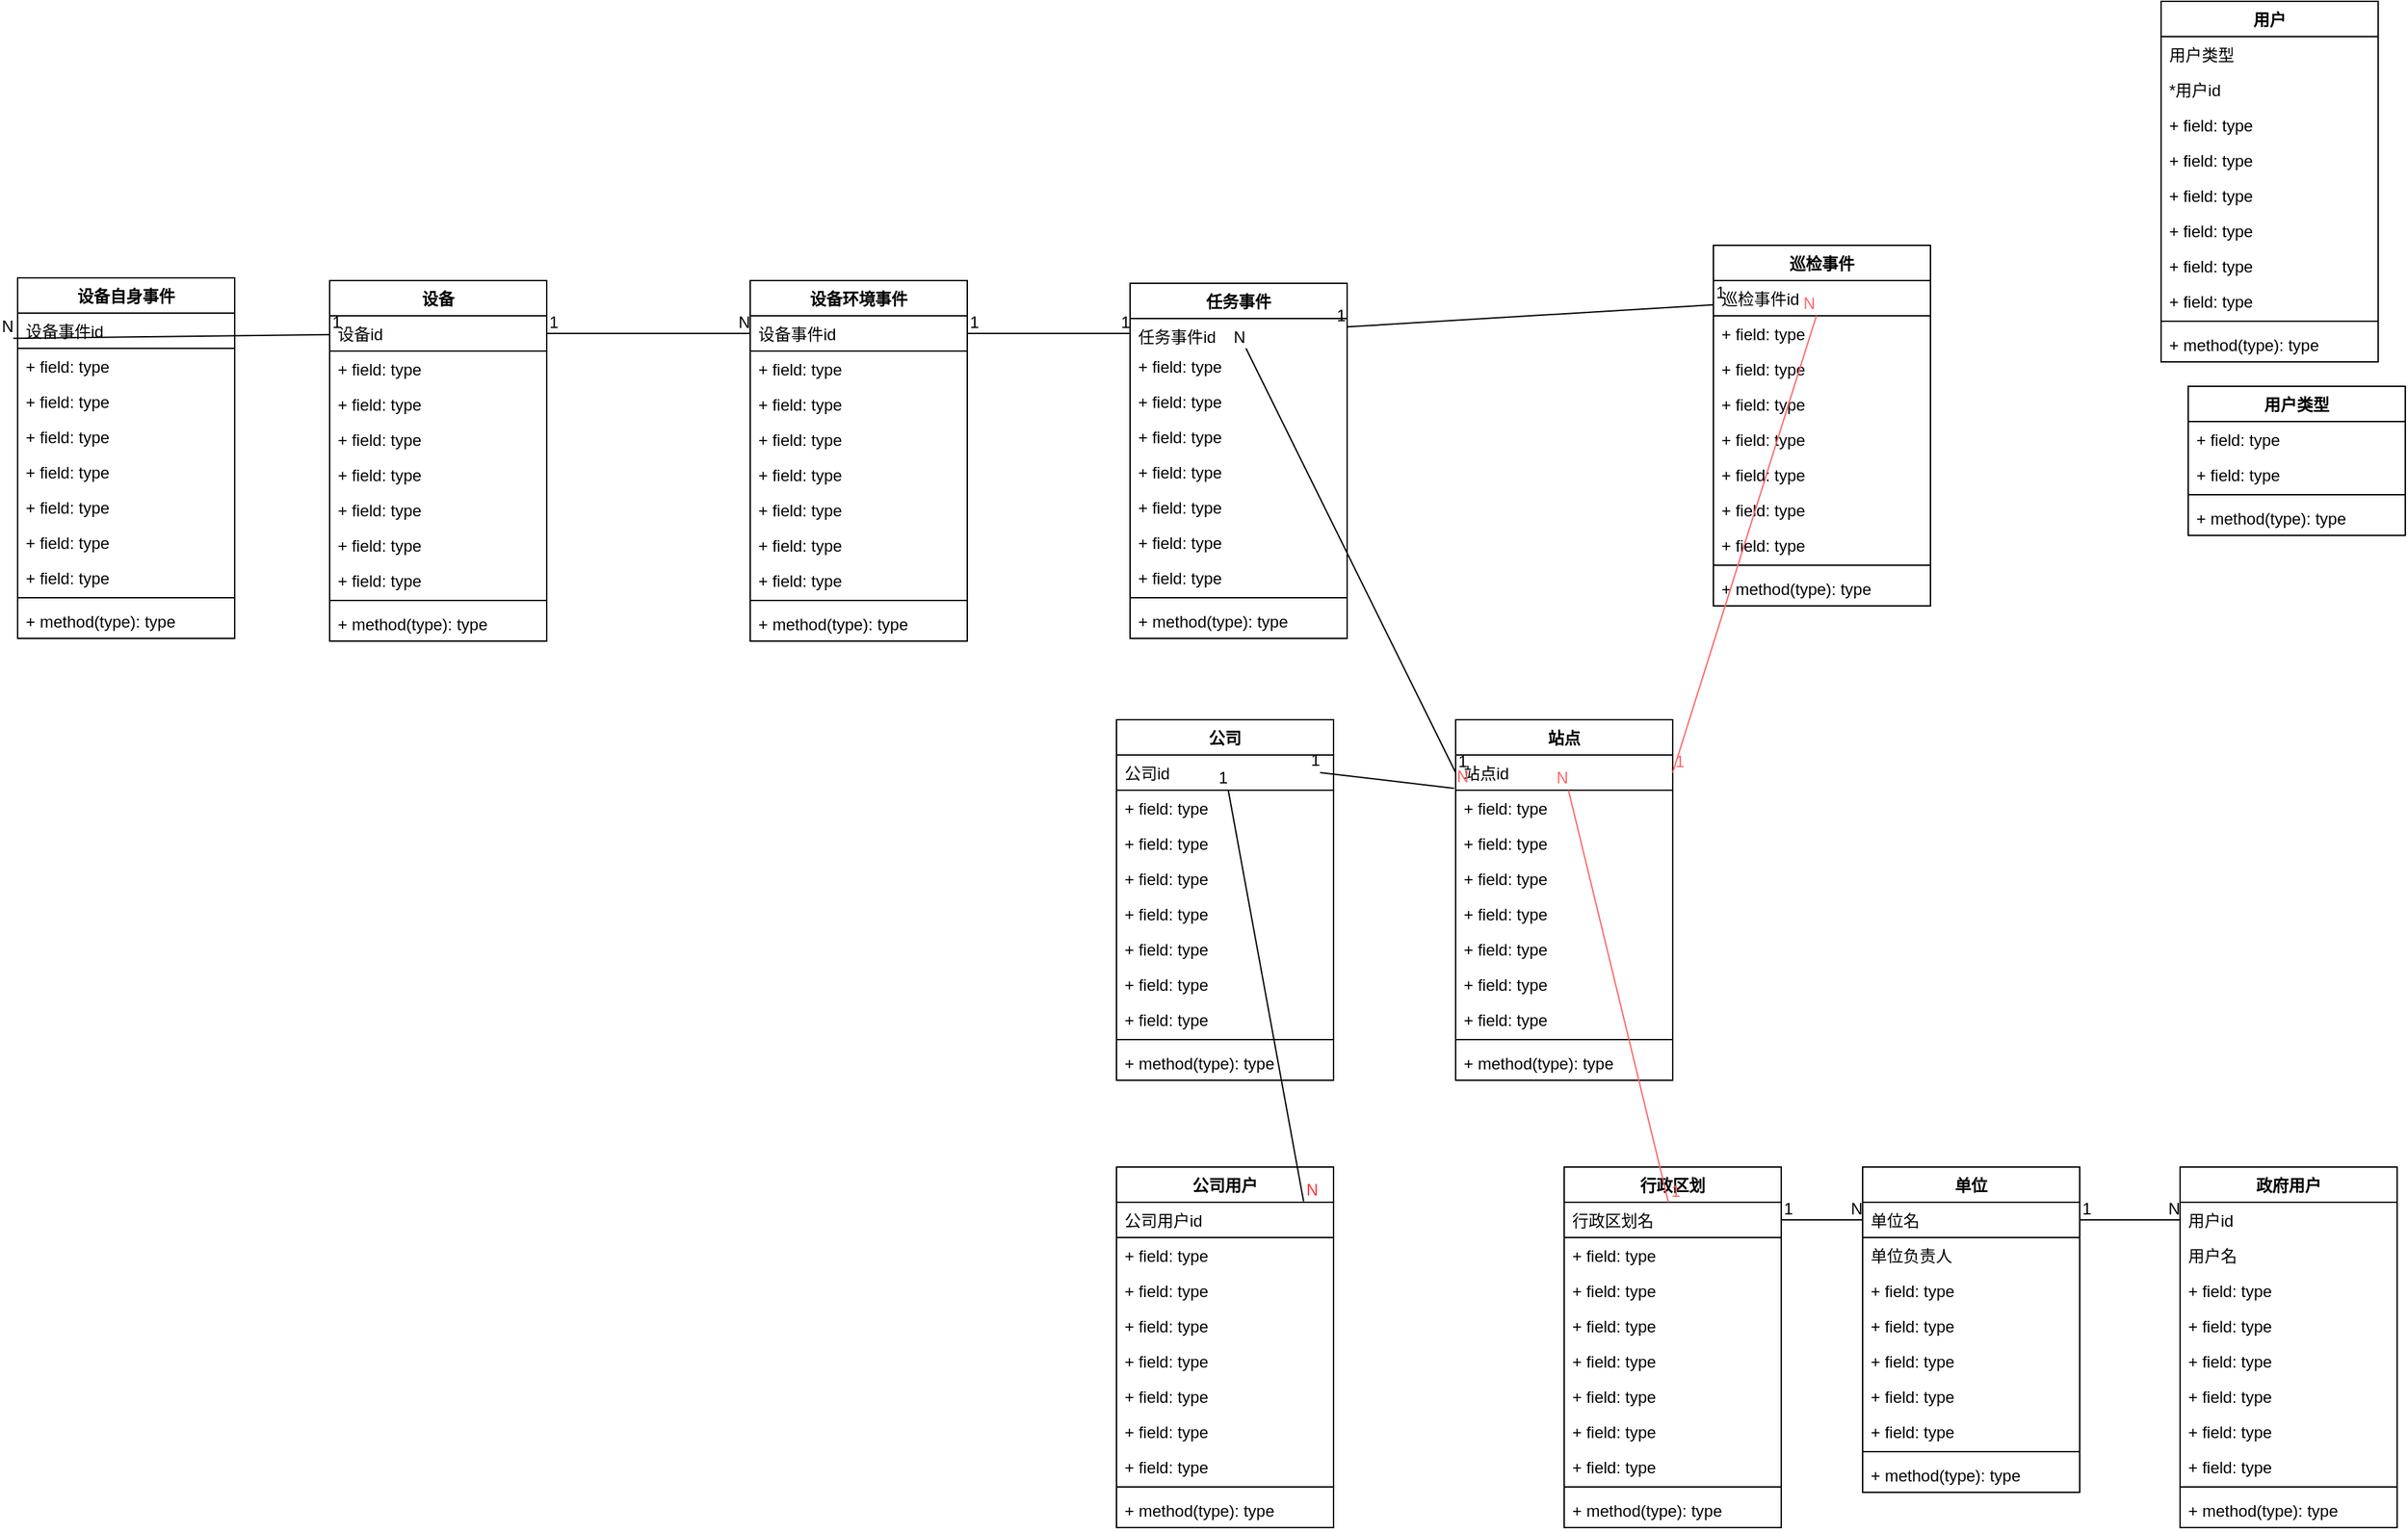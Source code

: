 <mxfile version="20.2.3" type="github">
  <diagram id="C5RBs43oDa-KdzZeNtuy" name="Page-1">
    <mxGraphModel dx="3385" dy="1134" grid="1" gridSize="10" guides="1" tooltips="1" connect="1" arrows="1" fold="1" page="1" pageScale="1" pageWidth="827" pageHeight="1169" math="0" shadow="0">
      <root>
        <mxCell id="WIyWlLk6GJQsqaUBKTNV-0" />
        <mxCell id="WIyWlLk6GJQsqaUBKTNV-1" parent="WIyWlLk6GJQsqaUBKTNV-0" />
        <mxCell id="5fYRm7a2BufOGM3k-XQA-31" value="设备" style="swimlane;fontStyle=1;align=center;verticalAlign=top;childLayout=stackLayout;horizontal=1;startSize=26;horizontalStack=0;resizeParent=1;resizeParentMax=0;resizeLast=0;collapsible=1;marginBottom=0;" vertex="1" parent="WIyWlLk6GJQsqaUBKTNV-1">
          <mxGeometry x="-760" y="386" width="160" height="266" as="geometry" />
        </mxCell>
        <mxCell id="5fYRm7a2BufOGM3k-XQA-32" value="设备id" style="text;strokeColor=default;fillColor=none;align=left;verticalAlign=top;spacingLeft=4;spacingRight=4;overflow=hidden;rotatable=0;points=[[0,0.5],[1,0.5]];portConstraint=eastwest;" vertex="1" parent="5fYRm7a2BufOGM3k-XQA-31">
          <mxGeometry y="26" width="160" height="26" as="geometry" />
        </mxCell>
        <mxCell id="5fYRm7a2BufOGM3k-XQA-35" value="+ field: type" style="text;strokeColor=none;fillColor=none;align=left;verticalAlign=top;spacingLeft=4;spacingRight=4;overflow=hidden;rotatable=0;points=[[0,0.5],[1,0.5]];portConstraint=eastwest;" vertex="1" parent="5fYRm7a2BufOGM3k-XQA-31">
          <mxGeometry y="52" width="160" height="26" as="geometry" />
        </mxCell>
        <mxCell id="5fYRm7a2BufOGM3k-XQA-36" value="+ field: type" style="text;strokeColor=none;fillColor=none;align=left;verticalAlign=top;spacingLeft=4;spacingRight=4;overflow=hidden;rotatable=0;points=[[0,0.5],[1,0.5]];portConstraint=eastwest;" vertex="1" parent="5fYRm7a2BufOGM3k-XQA-31">
          <mxGeometry y="78" width="160" height="26" as="geometry" />
        </mxCell>
        <mxCell id="5fYRm7a2BufOGM3k-XQA-37" value="+ field: type" style="text;strokeColor=none;fillColor=none;align=left;verticalAlign=top;spacingLeft=4;spacingRight=4;overflow=hidden;rotatable=0;points=[[0,0.5],[1,0.5]];portConstraint=eastwest;" vertex="1" parent="5fYRm7a2BufOGM3k-XQA-31">
          <mxGeometry y="104" width="160" height="26" as="geometry" />
        </mxCell>
        <mxCell id="5fYRm7a2BufOGM3k-XQA-42" value="+ field: type" style="text;strokeColor=none;fillColor=none;align=left;verticalAlign=top;spacingLeft=4;spacingRight=4;overflow=hidden;rotatable=0;points=[[0,0.5],[1,0.5]];portConstraint=eastwest;" vertex="1" parent="5fYRm7a2BufOGM3k-XQA-31">
          <mxGeometry y="130" width="160" height="26" as="geometry" />
        </mxCell>
        <mxCell id="5fYRm7a2BufOGM3k-XQA-40" value="+ field: type" style="text;strokeColor=none;fillColor=none;align=left;verticalAlign=top;spacingLeft=4;spacingRight=4;overflow=hidden;rotatable=0;points=[[0,0.5],[1,0.5]];portConstraint=eastwest;" vertex="1" parent="5fYRm7a2BufOGM3k-XQA-31">
          <mxGeometry y="156" width="160" height="26" as="geometry" />
        </mxCell>
        <mxCell id="5fYRm7a2BufOGM3k-XQA-39" value="+ field: type" style="text;strokeColor=none;fillColor=none;align=left;verticalAlign=top;spacingLeft=4;spacingRight=4;overflow=hidden;rotatable=0;points=[[0,0.5],[1,0.5]];portConstraint=eastwest;" vertex="1" parent="5fYRm7a2BufOGM3k-XQA-31">
          <mxGeometry y="182" width="160" height="26" as="geometry" />
        </mxCell>
        <mxCell id="5fYRm7a2BufOGM3k-XQA-38" value="+ field: type" style="text;strokeColor=none;fillColor=none;align=left;verticalAlign=top;spacingLeft=4;spacingRight=4;overflow=hidden;rotatable=0;points=[[0,0.5],[1,0.5]];portConstraint=eastwest;" vertex="1" parent="5fYRm7a2BufOGM3k-XQA-31">
          <mxGeometry y="208" width="160" height="24" as="geometry" />
        </mxCell>
        <mxCell id="5fYRm7a2BufOGM3k-XQA-33" value="" style="line;strokeWidth=1;fillColor=none;align=left;verticalAlign=middle;spacingTop=-1;spacingLeft=3;spacingRight=3;rotatable=0;labelPosition=right;points=[];portConstraint=eastwest;" vertex="1" parent="5fYRm7a2BufOGM3k-XQA-31">
          <mxGeometry y="232" width="160" height="8" as="geometry" />
        </mxCell>
        <mxCell id="5fYRm7a2BufOGM3k-XQA-34" value="+ method(type): type" style="text;strokeColor=none;fillColor=none;align=left;verticalAlign=top;spacingLeft=4;spacingRight=4;overflow=hidden;rotatable=0;points=[[0,0.5],[1,0.5]];portConstraint=eastwest;" vertex="1" parent="5fYRm7a2BufOGM3k-XQA-31">
          <mxGeometry y="240" width="160" height="26" as="geometry" />
        </mxCell>
        <mxCell id="5fYRm7a2BufOGM3k-XQA-54" value="用户类型" style="swimlane;fontStyle=1;align=center;verticalAlign=top;childLayout=stackLayout;horizontal=1;startSize=26;horizontalStack=0;resizeParent=1;resizeParentMax=0;resizeLast=0;collapsible=1;marginBottom=0;" vertex="1" parent="WIyWlLk6GJQsqaUBKTNV-1">
          <mxGeometry x="610" y="464" width="160" height="110" as="geometry" />
        </mxCell>
        <mxCell id="5fYRm7a2BufOGM3k-XQA-56" value="+ field: type" style="text;strokeColor=none;fillColor=none;align=left;verticalAlign=top;spacingLeft=4;spacingRight=4;overflow=hidden;rotatable=0;points=[[0,0.5],[1,0.5]];portConstraint=eastwest;" vertex="1" parent="5fYRm7a2BufOGM3k-XQA-54">
          <mxGeometry y="26" width="160" height="26" as="geometry" />
        </mxCell>
        <mxCell id="5fYRm7a2BufOGM3k-XQA-62" value="+ field: type" style="text;strokeColor=none;fillColor=none;align=left;verticalAlign=top;spacingLeft=4;spacingRight=4;overflow=hidden;rotatable=0;points=[[0,0.5],[1,0.5]];portConstraint=eastwest;" vertex="1" parent="5fYRm7a2BufOGM3k-XQA-54">
          <mxGeometry y="52" width="160" height="24" as="geometry" />
        </mxCell>
        <mxCell id="5fYRm7a2BufOGM3k-XQA-63" value="" style="line;strokeWidth=1;fillColor=none;align=left;verticalAlign=middle;spacingTop=-1;spacingLeft=3;spacingRight=3;rotatable=0;labelPosition=right;points=[];portConstraint=eastwest;" vertex="1" parent="5fYRm7a2BufOGM3k-XQA-54">
          <mxGeometry y="76" width="160" height="8" as="geometry" />
        </mxCell>
        <mxCell id="5fYRm7a2BufOGM3k-XQA-64" value="+ method(type): type" style="text;strokeColor=none;fillColor=none;align=left;verticalAlign=top;spacingLeft=4;spacingRight=4;overflow=hidden;rotatable=0;points=[[0,0.5],[1,0.5]];portConstraint=eastwest;" vertex="1" parent="5fYRm7a2BufOGM3k-XQA-54">
          <mxGeometry y="84" width="160" height="26" as="geometry" />
        </mxCell>
        <mxCell id="5fYRm7a2BufOGM3k-XQA-65" value="用户" style="swimlane;fontStyle=1;align=center;verticalAlign=top;childLayout=stackLayout;horizontal=1;startSize=26;horizontalStack=0;resizeParent=1;resizeParentMax=0;resizeLast=0;collapsible=1;marginBottom=0;" vertex="1" parent="WIyWlLk6GJQsqaUBKTNV-1">
          <mxGeometry x="590" y="180" width="160" height="266" as="geometry" />
        </mxCell>
        <mxCell id="5fYRm7a2BufOGM3k-XQA-66" value="用户类型" style="text;strokeColor=none;fillColor=none;align=left;verticalAlign=top;spacingLeft=4;spacingRight=4;overflow=hidden;rotatable=0;points=[[0,0.5],[1,0.5]];portConstraint=eastwest;" vertex="1" parent="5fYRm7a2BufOGM3k-XQA-65">
          <mxGeometry y="26" width="160" height="26" as="geometry" />
        </mxCell>
        <mxCell id="5fYRm7a2BufOGM3k-XQA-67" value="*用户id" style="text;strokeColor=none;fillColor=none;align=left;verticalAlign=top;spacingLeft=4;spacingRight=4;overflow=hidden;rotatable=0;points=[[0,0.5],[1,0.5]];portConstraint=eastwest;" vertex="1" parent="5fYRm7a2BufOGM3k-XQA-65">
          <mxGeometry y="52" width="160" height="26" as="geometry" />
        </mxCell>
        <mxCell id="5fYRm7a2BufOGM3k-XQA-68" value="+ field: type" style="text;strokeColor=none;fillColor=none;align=left;verticalAlign=top;spacingLeft=4;spacingRight=4;overflow=hidden;rotatable=0;points=[[0,0.5],[1,0.5]];portConstraint=eastwest;" vertex="1" parent="5fYRm7a2BufOGM3k-XQA-65">
          <mxGeometry y="78" width="160" height="26" as="geometry" />
        </mxCell>
        <mxCell id="5fYRm7a2BufOGM3k-XQA-69" value="+ field: type" style="text;strokeColor=none;fillColor=none;align=left;verticalAlign=top;spacingLeft=4;spacingRight=4;overflow=hidden;rotatable=0;points=[[0,0.5],[1,0.5]];portConstraint=eastwest;" vertex="1" parent="5fYRm7a2BufOGM3k-XQA-65">
          <mxGeometry y="104" width="160" height="26" as="geometry" />
        </mxCell>
        <mxCell id="5fYRm7a2BufOGM3k-XQA-70" value="+ field: type" style="text;strokeColor=none;fillColor=none;align=left;verticalAlign=top;spacingLeft=4;spacingRight=4;overflow=hidden;rotatable=0;points=[[0,0.5],[1,0.5]];portConstraint=eastwest;" vertex="1" parent="5fYRm7a2BufOGM3k-XQA-65">
          <mxGeometry y="130" width="160" height="26" as="geometry" />
        </mxCell>
        <mxCell id="5fYRm7a2BufOGM3k-XQA-71" value="+ field: type" style="text;strokeColor=none;fillColor=none;align=left;verticalAlign=top;spacingLeft=4;spacingRight=4;overflow=hidden;rotatable=0;points=[[0,0.5],[1,0.5]];portConstraint=eastwest;" vertex="1" parent="5fYRm7a2BufOGM3k-XQA-65">
          <mxGeometry y="156" width="160" height="26" as="geometry" />
        </mxCell>
        <mxCell id="5fYRm7a2BufOGM3k-XQA-72" value="+ field: type" style="text;strokeColor=none;fillColor=none;align=left;verticalAlign=top;spacingLeft=4;spacingRight=4;overflow=hidden;rotatable=0;points=[[0,0.5],[1,0.5]];portConstraint=eastwest;" vertex="1" parent="5fYRm7a2BufOGM3k-XQA-65">
          <mxGeometry y="182" width="160" height="26" as="geometry" />
        </mxCell>
        <mxCell id="5fYRm7a2BufOGM3k-XQA-73" value="+ field: type" style="text;strokeColor=none;fillColor=none;align=left;verticalAlign=top;spacingLeft=4;spacingRight=4;overflow=hidden;rotatable=0;points=[[0,0.5],[1,0.5]];portConstraint=eastwest;" vertex="1" parent="5fYRm7a2BufOGM3k-XQA-65">
          <mxGeometry y="208" width="160" height="24" as="geometry" />
        </mxCell>
        <mxCell id="5fYRm7a2BufOGM3k-XQA-74" value="" style="line;strokeWidth=1;fillColor=none;align=left;verticalAlign=middle;spacingTop=-1;spacingLeft=3;spacingRight=3;rotatable=0;labelPosition=right;points=[];portConstraint=eastwest;" vertex="1" parent="5fYRm7a2BufOGM3k-XQA-65">
          <mxGeometry y="232" width="160" height="8" as="geometry" />
        </mxCell>
        <mxCell id="5fYRm7a2BufOGM3k-XQA-75" value="+ method(type): type" style="text;strokeColor=none;fillColor=none;align=left;verticalAlign=top;spacingLeft=4;spacingRight=4;overflow=hidden;rotatable=0;points=[[0,0.5],[1,0.5]];portConstraint=eastwest;" vertex="1" parent="5fYRm7a2BufOGM3k-XQA-65">
          <mxGeometry y="240" width="160" height="26" as="geometry" />
        </mxCell>
        <mxCell id="5fYRm7a2BufOGM3k-XQA-87" value="站点" style="swimlane;fontStyle=1;align=center;verticalAlign=top;childLayout=stackLayout;horizontal=1;startSize=26;horizontalStack=0;resizeParent=1;resizeParentMax=0;resizeLast=0;collapsible=1;marginBottom=0;" vertex="1" parent="WIyWlLk6GJQsqaUBKTNV-1">
          <mxGeometry x="70" y="710" width="160" height="266" as="geometry" />
        </mxCell>
        <mxCell id="5fYRm7a2BufOGM3k-XQA-88" value="站点id" style="text;strokeColor=default;fillColor=none;align=left;verticalAlign=top;spacingLeft=4;spacingRight=4;overflow=hidden;rotatable=0;points=[[0,0.5],[1,0.5]];portConstraint=eastwest;" vertex="1" parent="5fYRm7a2BufOGM3k-XQA-87">
          <mxGeometry y="26" width="160" height="26" as="geometry" />
        </mxCell>
        <mxCell id="5fYRm7a2BufOGM3k-XQA-89" value="+ field: type" style="text;strokeColor=none;fillColor=none;align=left;verticalAlign=top;spacingLeft=4;spacingRight=4;overflow=hidden;rotatable=0;points=[[0,0.5],[1,0.5]];portConstraint=eastwest;" vertex="1" parent="5fYRm7a2BufOGM3k-XQA-87">
          <mxGeometry y="52" width="160" height="26" as="geometry" />
        </mxCell>
        <mxCell id="5fYRm7a2BufOGM3k-XQA-90" value="+ field: type" style="text;strokeColor=none;fillColor=none;align=left;verticalAlign=top;spacingLeft=4;spacingRight=4;overflow=hidden;rotatable=0;points=[[0,0.5],[1,0.5]];portConstraint=eastwest;" vertex="1" parent="5fYRm7a2BufOGM3k-XQA-87">
          <mxGeometry y="78" width="160" height="26" as="geometry" />
        </mxCell>
        <mxCell id="5fYRm7a2BufOGM3k-XQA-91" value="+ field: type" style="text;strokeColor=none;fillColor=none;align=left;verticalAlign=top;spacingLeft=4;spacingRight=4;overflow=hidden;rotatable=0;points=[[0,0.5],[1,0.5]];portConstraint=eastwest;" vertex="1" parent="5fYRm7a2BufOGM3k-XQA-87">
          <mxGeometry y="104" width="160" height="26" as="geometry" />
        </mxCell>
        <mxCell id="5fYRm7a2BufOGM3k-XQA-92" value="+ field: type" style="text;strokeColor=none;fillColor=none;align=left;verticalAlign=top;spacingLeft=4;spacingRight=4;overflow=hidden;rotatable=0;points=[[0,0.5],[1,0.5]];portConstraint=eastwest;" vertex="1" parent="5fYRm7a2BufOGM3k-XQA-87">
          <mxGeometry y="130" width="160" height="26" as="geometry" />
        </mxCell>
        <mxCell id="5fYRm7a2BufOGM3k-XQA-93" value="+ field: type" style="text;strokeColor=none;fillColor=none;align=left;verticalAlign=top;spacingLeft=4;spacingRight=4;overflow=hidden;rotatable=0;points=[[0,0.5],[1,0.5]];portConstraint=eastwest;" vertex="1" parent="5fYRm7a2BufOGM3k-XQA-87">
          <mxGeometry y="156" width="160" height="26" as="geometry" />
        </mxCell>
        <mxCell id="5fYRm7a2BufOGM3k-XQA-94" value="+ field: type" style="text;strokeColor=none;fillColor=none;align=left;verticalAlign=top;spacingLeft=4;spacingRight=4;overflow=hidden;rotatable=0;points=[[0,0.5],[1,0.5]];portConstraint=eastwest;" vertex="1" parent="5fYRm7a2BufOGM3k-XQA-87">
          <mxGeometry y="182" width="160" height="26" as="geometry" />
        </mxCell>
        <mxCell id="5fYRm7a2BufOGM3k-XQA-95" value="+ field: type" style="text;strokeColor=none;fillColor=none;align=left;verticalAlign=top;spacingLeft=4;spacingRight=4;overflow=hidden;rotatable=0;points=[[0,0.5],[1,0.5]];portConstraint=eastwest;" vertex="1" parent="5fYRm7a2BufOGM3k-XQA-87">
          <mxGeometry y="208" width="160" height="24" as="geometry" />
        </mxCell>
        <mxCell id="5fYRm7a2BufOGM3k-XQA-96" value="" style="line;strokeWidth=1;fillColor=none;align=left;verticalAlign=middle;spacingTop=-1;spacingLeft=3;spacingRight=3;rotatable=0;labelPosition=right;points=[];portConstraint=eastwest;" vertex="1" parent="5fYRm7a2BufOGM3k-XQA-87">
          <mxGeometry y="232" width="160" height="8" as="geometry" />
        </mxCell>
        <mxCell id="5fYRm7a2BufOGM3k-XQA-97" value="+ method(type): type" style="text;strokeColor=none;fillColor=none;align=left;verticalAlign=top;spacingLeft=4;spacingRight=4;overflow=hidden;rotatable=0;points=[[0,0.5],[1,0.5]];portConstraint=eastwest;" vertex="1" parent="5fYRm7a2BufOGM3k-XQA-87">
          <mxGeometry y="240" width="160" height="26" as="geometry" />
        </mxCell>
        <mxCell id="5fYRm7a2BufOGM3k-XQA-98" value="巡检事件" style="swimlane;fontStyle=1;align=center;verticalAlign=top;childLayout=stackLayout;horizontal=1;startSize=26;horizontalStack=0;resizeParent=1;resizeParentMax=0;resizeLast=0;collapsible=1;marginBottom=0;" vertex="1" parent="WIyWlLk6GJQsqaUBKTNV-1">
          <mxGeometry x="260" y="360" width="160" height="266" as="geometry" />
        </mxCell>
        <mxCell id="5fYRm7a2BufOGM3k-XQA-99" value="巡检事件id" style="text;strokeColor=default;fillColor=none;align=left;verticalAlign=top;spacingLeft=4;spacingRight=4;overflow=hidden;rotatable=0;points=[[0,0.5],[1,0.5]];portConstraint=eastwest;" vertex="1" parent="5fYRm7a2BufOGM3k-XQA-98">
          <mxGeometry y="26" width="160" height="26" as="geometry" />
        </mxCell>
        <mxCell id="5fYRm7a2BufOGM3k-XQA-100" value="+ field: type" style="text;strokeColor=none;fillColor=none;align=left;verticalAlign=top;spacingLeft=4;spacingRight=4;overflow=hidden;rotatable=0;points=[[0,0.5],[1,0.5]];portConstraint=eastwest;" vertex="1" parent="5fYRm7a2BufOGM3k-XQA-98">
          <mxGeometry y="52" width="160" height="26" as="geometry" />
        </mxCell>
        <mxCell id="5fYRm7a2BufOGM3k-XQA-101" value="+ field: type" style="text;strokeColor=none;fillColor=none;align=left;verticalAlign=top;spacingLeft=4;spacingRight=4;overflow=hidden;rotatable=0;points=[[0,0.5],[1,0.5]];portConstraint=eastwest;" vertex="1" parent="5fYRm7a2BufOGM3k-XQA-98">
          <mxGeometry y="78" width="160" height="26" as="geometry" />
        </mxCell>
        <mxCell id="5fYRm7a2BufOGM3k-XQA-102" value="+ field: type" style="text;strokeColor=none;fillColor=none;align=left;verticalAlign=top;spacingLeft=4;spacingRight=4;overflow=hidden;rotatable=0;points=[[0,0.5],[1,0.5]];portConstraint=eastwest;" vertex="1" parent="5fYRm7a2BufOGM3k-XQA-98">
          <mxGeometry y="104" width="160" height="26" as="geometry" />
        </mxCell>
        <mxCell id="5fYRm7a2BufOGM3k-XQA-103" value="+ field: type" style="text;strokeColor=none;fillColor=none;align=left;verticalAlign=top;spacingLeft=4;spacingRight=4;overflow=hidden;rotatable=0;points=[[0,0.5],[1,0.5]];portConstraint=eastwest;" vertex="1" parent="5fYRm7a2BufOGM3k-XQA-98">
          <mxGeometry y="130" width="160" height="26" as="geometry" />
        </mxCell>
        <mxCell id="5fYRm7a2BufOGM3k-XQA-104" value="+ field: type" style="text;strokeColor=none;fillColor=none;align=left;verticalAlign=top;spacingLeft=4;spacingRight=4;overflow=hidden;rotatable=0;points=[[0,0.5],[1,0.5]];portConstraint=eastwest;" vertex="1" parent="5fYRm7a2BufOGM3k-XQA-98">
          <mxGeometry y="156" width="160" height="26" as="geometry" />
        </mxCell>
        <mxCell id="5fYRm7a2BufOGM3k-XQA-105" value="+ field: type" style="text;strokeColor=none;fillColor=none;align=left;verticalAlign=top;spacingLeft=4;spacingRight=4;overflow=hidden;rotatable=0;points=[[0,0.5],[1,0.5]];portConstraint=eastwest;" vertex="1" parent="5fYRm7a2BufOGM3k-XQA-98">
          <mxGeometry y="182" width="160" height="26" as="geometry" />
        </mxCell>
        <mxCell id="5fYRm7a2BufOGM3k-XQA-106" value="+ field: type" style="text;strokeColor=none;fillColor=none;align=left;verticalAlign=top;spacingLeft=4;spacingRight=4;overflow=hidden;rotatable=0;points=[[0,0.5],[1,0.5]];portConstraint=eastwest;" vertex="1" parent="5fYRm7a2BufOGM3k-XQA-98">
          <mxGeometry y="208" width="160" height="24" as="geometry" />
        </mxCell>
        <mxCell id="5fYRm7a2BufOGM3k-XQA-107" value="" style="line;strokeWidth=1;fillColor=none;align=left;verticalAlign=middle;spacingTop=-1;spacingLeft=3;spacingRight=3;rotatable=0;labelPosition=right;points=[];portConstraint=eastwest;" vertex="1" parent="5fYRm7a2BufOGM3k-XQA-98">
          <mxGeometry y="232" width="160" height="8" as="geometry" />
        </mxCell>
        <mxCell id="5fYRm7a2BufOGM3k-XQA-108" value="+ method(type): type" style="text;strokeColor=none;fillColor=none;align=left;verticalAlign=top;spacingLeft=4;spacingRight=4;overflow=hidden;rotatable=0;points=[[0,0.5],[1,0.5]];portConstraint=eastwest;" vertex="1" parent="5fYRm7a2BufOGM3k-XQA-98">
          <mxGeometry y="240" width="160" height="26" as="geometry" />
        </mxCell>
        <mxCell id="5fYRm7a2BufOGM3k-XQA-115" value="任务事件" style="swimlane;fontStyle=1;align=center;verticalAlign=top;childLayout=stackLayout;horizontal=1;startSize=26;horizontalStack=0;resizeParent=1;resizeParentMax=0;resizeLast=0;collapsible=1;marginBottom=0;" vertex="1" parent="WIyWlLk6GJQsqaUBKTNV-1">
          <mxGeometry x="-170" y="388" width="160" height="262" as="geometry" />
        </mxCell>
        <mxCell id="5fYRm7a2BufOGM3k-XQA-116" value="任务事件id" style="text;strokeColor=none;fillColor=none;align=left;verticalAlign=top;spacingLeft=4;spacingRight=4;overflow=hidden;rotatable=0;points=[[0,0.5],[1,0.5]];portConstraint=eastwest;" vertex="1" parent="5fYRm7a2BufOGM3k-XQA-115">
          <mxGeometry y="26" width="160" height="22" as="geometry" />
        </mxCell>
        <mxCell id="5fYRm7a2BufOGM3k-XQA-117" value="+ field: type" style="text;strokeColor=none;fillColor=none;align=left;verticalAlign=top;spacingLeft=4;spacingRight=4;overflow=hidden;rotatable=0;points=[[0,0.5],[1,0.5]];portConstraint=eastwest;" vertex="1" parent="5fYRm7a2BufOGM3k-XQA-115">
          <mxGeometry y="48" width="160" height="26" as="geometry" />
        </mxCell>
        <mxCell id="5fYRm7a2BufOGM3k-XQA-118" value="+ field: type" style="text;strokeColor=none;fillColor=none;align=left;verticalAlign=top;spacingLeft=4;spacingRight=4;overflow=hidden;rotatable=0;points=[[0,0.5],[1,0.5]];portConstraint=eastwest;" vertex="1" parent="5fYRm7a2BufOGM3k-XQA-115">
          <mxGeometry y="74" width="160" height="26" as="geometry" />
        </mxCell>
        <mxCell id="5fYRm7a2BufOGM3k-XQA-119" value="+ field: type" style="text;strokeColor=none;fillColor=none;align=left;verticalAlign=top;spacingLeft=4;spacingRight=4;overflow=hidden;rotatable=0;points=[[0,0.5],[1,0.5]];portConstraint=eastwest;" vertex="1" parent="5fYRm7a2BufOGM3k-XQA-115">
          <mxGeometry y="100" width="160" height="26" as="geometry" />
        </mxCell>
        <mxCell id="5fYRm7a2BufOGM3k-XQA-120" value="+ field: type" style="text;strokeColor=none;fillColor=none;align=left;verticalAlign=top;spacingLeft=4;spacingRight=4;overflow=hidden;rotatable=0;points=[[0,0.5],[1,0.5]];portConstraint=eastwest;" vertex="1" parent="5fYRm7a2BufOGM3k-XQA-115">
          <mxGeometry y="126" width="160" height="26" as="geometry" />
        </mxCell>
        <mxCell id="5fYRm7a2BufOGM3k-XQA-121" value="+ field: type" style="text;strokeColor=none;fillColor=none;align=left;verticalAlign=top;spacingLeft=4;spacingRight=4;overflow=hidden;rotatable=0;points=[[0,0.5],[1,0.5]];portConstraint=eastwest;" vertex="1" parent="5fYRm7a2BufOGM3k-XQA-115">
          <mxGeometry y="152" width="160" height="26" as="geometry" />
        </mxCell>
        <mxCell id="5fYRm7a2BufOGM3k-XQA-122" value="+ field: type" style="text;strokeColor=none;fillColor=none;align=left;verticalAlign=top;spacingLeft=4;spacingRight=4;overflow=hidden;rotatable=0;points=[[0,0.5],[1,0.5]];portConstraint=eastwest;" vertex="1" parent="5fYRm7a2BufOGM3k-XQA-115">
          <mxGeometry y="178" width="160" height="26" as="geometry" />
        </mxCell>
        <mxCell id="5fYRm7a2BufOGM3k-XQA-123" value="+ field: type" style="text;strokeColor=none;fillColor=none;align=left;verticalAlign=top;spacingLeft=4;spacingRight=4;overflow=hidden;rotatable=0;points=[[0,0.5],[1,0.5]];portConstraint=eastwest;" vertex="1" parent="5fYRm7a2BufOGM3k-XQA-115">
          <mxGeometry y="204" width="160" height="24" as="geometry" />
        </mxCell>
        <mxCell id="5fYRm7a2BufOGM3k-XQA-124" value="" style="line;strokeWidth=1;fillColor=none;align=left;verticalAlign=middle;spacingTop=-1;spacingLeft=3;spacingRight=3;rotatable=0;labelPosition=right;points=[];portConstraint=eastwest;" vertex="1" parent="5fYRm7a2BufOGM3k-XQA-115">
          <mxGeometry y="228" width="160" height="8" as="geometry" />
        </mxCell>
        <mxCell id="5fYRm7a2BufOGM3k-XQA-125" value="+ method(type): type" style="text;strokeColor=none;fillColor=none;align=left;verticalAlign=top;spacingLeft=4;spacingRight=4;overflow=hidden;rotatable=0;points=[[0,0.5],[1,0.5]];portConstraint=eastwest;" vertex="1" parent="5fYRm7a2BufOGM3k-XQA-115">
          <mxGeometry y="236" width="160" height="26" as="geometry" />
        </mxCell>
        <mxCell id="5fYRm7a2BufOGM3k-XQA-134" value="" style="endArrow=none;html=1;rounded=0;exitX=1;exitY=0.5;exitDx=0;exitDy=0;strokeColor=#FF6666;" edge="1" parent="WIyWlLk6GJQsqaUBKTNV-1" source="5fYRm7a2BufOGM3k-XQA-88" target="5fYRm7a2BufOGM3k-XQA-99">
          <mxGeometry relative="1" as="geometry">
            <mxPoint x="-30" y="780" as="sourcePoint" />
            <mxPoint x="80" y="780" as="targetPoint" />
          </mxGeometry>
        </mxCell>
        <mxCell id="5fYRm7a2BufOGM3k-XQA-135" value="1" style="resizable=0;html=1;align=left;verticalAlign=bottom;fontColor=#FF6666;" connectable="0" vertex="1" parent="5fYRm7a2BufOGM3k-XQA-134">
          <mxGeometry x="-1" relative="1" as="geometry" />
        </mxCell>
        <mxCell id="5fYRm7a2BufOGM3k-XQA-136" value="N" style="resizable=0;html=1;align=right;verticalAlign=bottom;fontColor=#FF6666;" connectable="0" vertex="1" parent="5fYRm7a2BufOGM3k-XQA-134">
          <mxGeometry x="1" relative="1" as="geometry" />
        </mxCell>
        <mxCell id="5fYRm7a2BufOGM3k-XQA-137" value="" style="endArrow=none;html=1;rounded=0;exitX=0;exitY=0.5;exitDx=0;exitDy=0;" edge="1" parent="WIyWlLk6GJQsqaUBKTNV-1" source="5fYRm7a2BufOGM3k-XQA-88" target="5fYRm7a2BufOGM3k-XQA-116">
          <mxGeometry relative="1" as="geometry">
            <mxPoint x="-40" y="780" as="sourcePoint" />
            <mxPoint x="120" y="780" as="targetPoint" />
          </mxGeometry>
        </mxCell>
        <mxCell id="5fYRm7a2BufOGM3k-XQA-138" value="1" style="resizable=0;html=1;align=left;verticalAlign=bottom;" connectable="0" vertex="1" parent="5fYRm7a2BufOGM3k-XQA-137">
          <mxGeometry x="-1" relative="1" as="geometry" />
        </mxCell>
        <mxCell id="5fYRm7a2BufOGM3k-XQA-139" value="N" style="resizable=0;html=1;align=right;verticalAlign=bottom;" connectable="0" vertex="1" parent="5fYRm7a2BufOGM3k-XQA-137">
          <mxGeometry x="1" relative="1" as="geometry" />
        </mxCell>
        <mxCell id="5fYRm7a2BufOGM3k-XQA-140" value="" style="endArrow=none;html=1;rounded=0;" edge="1" parent="WIyWlLk6GJQsqaUBKTNV-1" source="5fYRm7a2BufOGM3k-XQA-99" target="5fYRm7a2BufOGM3k-XQA-116">
          <mxGeometry relative="1" as="geometry">
            <mxPoint x="230" y="750" as="sourcePoint" />
            <mxPoint x="390" y="750" as="targetPoint" />
          </mxGeometry>
        </mxCell>
        <mxCell id="5fYRm7a2BufOGM3k-XQA-141" value="1" style="resizable=0;html=1;align=left;verticalAlign=bottom;" connectable="0" vertex="1" parent="5fYRm7a2BufOGM3k-XQA-140">
          <mxGeometry x="-1" relative="1" as="geometry" />
        </mxCell>
        <mxCell id="5fYRm7a2BufOGM3k-XQA-142" value="1" style="resizable=0;html=1;align=right;verticalAlign=bottom;" connectable="0" vertex="1" parent="5fYRm7a2BufOGM3k-XQA-140">
          <mxGeometry x="1" relative="1" as="geometry" />
        </mxCell>
        <mxCell id="5fYRm7a2BufOGM3k-XQA-188" value="设备环境事件" style="swimlane;fontStyle=1;align=center;verticalAlign=top;childLayout=stackLayout;horizontal=1;startSize=26;horizontalStack=0;resizeParent=1;resizeParentMax=0;resizeLast=0;collapsible=1;marginBottom=0;" vertex="1" parent="WIyWlLk6GJQsqaUBKTNV-1">
          <mxGeometry x="-450" y="386" width="160" height="266" as="geometry" />
        </mxCell>
        <mxCell id="5fYRm7a2BufOGM3k-XQA-189" value="设备事件id" style="text;strokeColor=default;fillColor=none;align=left;verticalAlign=top;spacingLeft=4;spacingRight=4;overflow=hidden;rotatable=0;points=[[0,0.5],[1,0.5]];portConstraint=eastwest;" vertex="1" parent="5fYRm7a2BufOGM3k-XQA-188">
          <mxGeometry y="26" width="160" height="26" as="geometry" />
        </mxCell>
        <mxCell id="5fYRm7a2BufOGM3k-XQA-190" value="+ field: type" style="text;strokeColor=none;fillColor=none;align=left;verticalAlign=top;spacingLeft=4;spacingRight=4;overflow=hidden;rotatable=0;points=[[0,0.5],[1,0.5]];portConstraint=eastwest;" vertex="1" parent="5fYRm7a2BufOGM3k-XQA-188">
          <mxGeometry y="52" width="160" height="26" as="geometry" />
        </mxCell>
        <mxCell id="5fYRm7a2BufOGM3k-XQA-191" value="+ field: type" style="text;strokeColor=none;fillColor=none;align=left;verticalAlign=top;spacingLeft=4;spacingRight=4;overflow=hidden;rotatable=0;points=[[0,0.5],[1,0.5]];portConstraint=eastwest;" vertex="1" parent="5fYRm7a2BufOGM3k-XQA-188">
          <mxGeometry y="78" width="160" height="26" as="geometry" />
        </mxCell>
        <mxCell id="5fYRm7a2BufOGM3k-XQA-192" value="+ field: type" style="text;strokeColor=none;fillColor=none;align=left;verticalAlign=top;spacingLeft=4;spacingRight=4;overflow=hidden;rotatable=0;points=[[0,0.5],[1,0.5]];portConstraint=eastwest;" vertex="1" parent="5fYRm7a2BufOGM3k-XQA-188">
          <mxGeometry y="104" width="160" height="26" as="geometry" />
        </mxCell>
        <mxCell id="5fYRm7a2BufOGM3k-XQA-193" value="+ field: type" style="text;strokeColor=none;fillColor=none;align=left;verticalAlign=top;spacingLeft=4;spacingRight=4;overflow=hidden;rotatable=0;points=[[0,0.5],[1,0.5]];portConstraint=eastwest;" vertex="1" parent="5fYRm7a2BufOGM3k-XQA-188">
          <mxGeometry y="130" width="160" height="26" as="geometry" />
        </mxCell>
        <mxCell id="5fYRm7a2BufOGM3k-XQA-194" value="+ field: type" style="text;strokeColor=none;fillColor=none;align=left;verticalAlign=top;spacingLeft=4;spacingRight=4;overflow=hidden;rotatable=0;points=[[0,0.5],[1,0.5]];portConstraint=eastwest;" vertex="1" parent="5fYRm7a2BufOGM3k-XQA-188">
          <mxGeometry y="156" width="160" height="26" as="geometry" />
        </mxCell>
        <mxCell id="5fYRm7a2BufOGM3k-XQA-195" value="+ field: type" style="text;strokeColor=none;fillColor=none;align=left;verticalAlign=top;spacingLeft=4;spacingRight=4;overflow=hidden;rotatable=0;points=[[0,0.5],[1,0.5]];portConstraint=eastwest;" vertex="1" parent="5fYRm7a2BufOGM3k-XQA-188">
          <mxGeometry y="182" width="160" height="26" as="geometry" />
        </mxCell>
        <mxCell id="5fYRm7a2BufOGM3k-XQA-196" value="+ field: type" style="text;strokeColor=none;fillColor=none;align=left;verticalAlign=top;spacingLeft=4;spacingRight=4;overflow=hidden;rotatable=0;points=[[0,0.5],[1,0.5]];portConstraint=eastwest;" vertex="1" parent="5fYRm7a2BufOGM3k-XQA-188">
          <mxGeometry y="208" width="160" height="24" as="geometry" />
        </mxCell>
        <mxCell id="5fYRm7a2BufOGM3k-XQA-197" value="" style="line;strokeWidth=1;fillColor=none;align=left;verticalAlign=middle;spacingTop=-1;spacingLeft=3;spacingRight=3;rotatable=0;labelPosition=right;points=[];portConstraint=eastwest;" vertex="1" parent="5fYRm7a2BufOGM3k-XQA-188">
          <mxGeometry y="232" width="160" height="8" as="geometry" />
        </mxCell>
        <mxCell id="5fYRm7a2BufOGM3k-XQA-198" value="+ method(type): type" style="text;strokeColor=none;fillColor=none;align=left;verticalAlign=top;spacingLeft=4;spacingRight=4;overflow=hidden;rotatable=0;points=[[0,0.5],[1,0.5]];portConstraint=eastwest;" vertex="1" parent="5fYRm7a2BufOGM3k-XQA-188">
          <mxGeometry y="240" width="160" height="26" as="geometry" />
        </mxCell>
        <mxCell id="5fYRm7a2BufOGM3k-XQA-199" value="" style="endArrow=none;html=1;rounded=0;" edge="1" parent="WIyWlLk6GJQsqaUBKTNV-1" source="5fYRm7a2BufOGM3k-XQA-32" target="5fYRm7a2BufOGM3k-XQA-189">
          <mxGeometry relative="1" as="geometry">
            <mxPoint x="-610" y="450" as="sourcePoint" />
            <mxPoint x="-450" y="450" as="targetPoint" />
          </mxGeometry>
        </mxCell>
        <mxCell id="5fYRm7a2BufOGM3k-XQA-200" value="1" style="resizable=0;html=1;align=left;verticalAlign=bottom;strokeColor=default;fillColor=none;" connectable="0" vertex="1" parent="5fYRm7a2BufOGM3k-XQA-199">
          <mxGeometry x="-1" relative="1" as="geometry" />
        </mxCell>
        <mxCell id="5fYRm7a2BufOGM3k-XQA-201" value="N" style="resizable=0;html=1;align=right;verticalAlign=bottom;strokeColor=default;fillColor=none;" connectable="0" vertex="1" parent="5fYRm7a2BufOGM3k-XQA-199">
          <mxGeometry x="1" relative="1" as="geometry" />
        </mxCell>
        <mxCell id="5fYRm7a2BufOGM3k-XQA-202" value="设备自身事件" style="swimlane;fontStyle=1;align=center;verticalAlign=top;childLayout=stackLayout;horizontal=1;startSize=26;horizontalStack=0;resizeParent=1;resizeParentMax=0;resizeLast=0;collapsible=1;marginBottom=0;" vertex="1" parent="WIyWlLk6GJQsqaUBKTNV-1">
          <mxGeometry x="-990" y="384" width="160" height="266" as="geometry" />
        </mxCell>
        <mxCell id="5fYRm7a2BufOGM3k-XQA-203" value="设备事件id" style="text;strokeColor=default;fillColor=none;align=left;verticalAlign=top;spacingLeft=4;spacingRight=4;overflow=hidden;rotatable=0;points=[[0,0.5],[1,0.5]];portConstraint=eastwest;" vertex="1" parent="5fYRm7a2BufOGM3k-XQA-202">
          <mxGeometry y="26" width="160" height="26" as="geometry" />
        </mxCell>
        <mxCell id="5fYRm7a2BufOGM3k-XQA-204" value="+ field: type" style="text;strokeColor=none;fillColor=none;align=left;verticalAlign=top;spacingLeft=4;spacingRight=4;overflow=hidden;rotatable=0;points=[[0,0.5],[1,0.5]];portConstraint=eastwest;" vertex="1" parent="5fYRm7a2BufOGM3k-XQA-202">
          <mxGeometry y="52" width="160" height="26" as="geometry" />
        </mxCell>
        <mxCell id="5fYRm7a2BufOGM3k-XQA-205" value="+ field: type" style="text;strokeColor=none;fillColor=none;align=left;verticalAlign=top;spacingLeft=4;spacingRight=4;overflow=hidden;rotatable=0;points=[[0,0.5],[1,0.5]];portConstraint=eastwest;" vertex="1" parent="5fYRm7a2BufOGM3k-XQA-202">
          <mxGeometry y="78" width="160" height="26" as="geometry" />
        </mxCell>
        <mxCell id="5fYRm7a2BufOGM3k-XQA-206" value="+ field: type" style="text;strokeColor=none;fillColor=none;align=left;verticalAlign=top;spacingLeft=4;spacingRight=4;overflow=hidden;rotatable=0;points=[[0,0.5],[1,0.5]];portConstraint=eastwest;" vertex="1" parent="5fYRm7a2BufOGM3k-XQA-202">
          <mxGeometry y="104" width="160" height="26" as="geometry" />
        </mxCell>
        <mxCell id="5fYRm7a2BufOGM3k-XQA-207" value="+ field: type" style="text;strokeColor=none;fillColor=none;align=left;verticalAlign=top;spacingLeft=4;spacingRight=4;overflow=hidden;rotatable=0;points=[[0,0.5],[1,0.5]];portConstraint=eastwest;" vertex="1" parent="5fYRm7a2BufOGM3k-XQA-202">
          <mxGeometry y="130" width="160" height="26" as="geometry" />
        </mxCell>
        <mxCell id="5fYRm7a2BufOGM3k-XQA-208" value="+ field: type" style="text;strokeColor=none;fillColor=none;align=left;verticalAlign=top;spacingLeft=4;spacingRight=4;overflow=hidden;rotatable=0;points=[[0,0.5],[1,0.5]];portConstraint=eastwest;" vertex="1" parent="5fYRm7a2BufOGM3k-XQA-202">
          <mxGeometry y="156" width="160" height="26" as="geometry" />
        </mxCell>
        <mxCell id="5fYRm7a2BufOGM3k-XQA-209" value="+ field: type" style="text;strokeColor=none;fillColor=none;align=left;verticalAlign=top;spacingLeft=4;spacingRight=4;overflow=hidden;rotatable=0;points=[[0,0.5],[1,0.5]];portConstraint=eastwest;" vertex="1" parent="5fYRm7a2BufOGM3k-XQA-202">
          <mxGeometry y="182" width="160" height="26" as="geometry" />
        </mxCell>
        <mxCell id="5fYRm7a2BufOGM3k-XQA-210" value="+ field: type" style="text;strokeColor=none;fillColor=none;align=left;verticalAlign=top;spacingLeft=4;spacingRight=4;overflow=hidden;rotatable=0;points=[[0,0.5],[1,0.5]];portConstraint=eastwest;" vertex="1" parent="5fYRm7a2BufOGM3k-XQA-202">
          <mxGeometry y="208" width="160" height="24" as="geometry" />
        </mxCell>
        <mxCell id="5fYRm7a2BufOGM3k-XQA-211" value="" style="line;strokeWidth=1;fillColor=none;align=left;verticalAlign=middle;spacingTop=-1;spacingLeft=3;spacingRight=3;rotatable=0;labelPosition=right;points=[];portConstraint=eastwest;" vertex="1" parent="5fYRm7a2BufOGM3k-XQA-202">
          <mxGeometry y="232" width="160" height="8" as="geometry" />
        </mxCell>
        <mxCell id="5fYRm7a2BufOGM3k-XQA-212" value="+ method(type): type" style="text;strokeColor=none;fillColor=none;align=left;verticalAlign=top;spacingLeft=4;spacingRight=4;overflow=hidden;rotatable=0;points=[[0,0.5],[1,0.5]];portConstraint=eastwest;" vertex="1" parent="5fYRm7a2BufOGM3k-XQA-202">
          <mxGeometry y="240" width="160" height="26" as="geometry" />
        </mxCell>
        <mxCell id="5fYRm7a2BufOGM3k-XQA-213" value="" style="endArrow=none;html=1;rounded=0;entryX=-0.02;entryY=0.716;entryDx=0;entryDy=0;entryPerimeter=0;" edge="1" parent="WIyWlLk6GJQsqaUBKTNV-1" source="5fYRm7a2BufOGM3k-XQA-32" target="5fYRm7a2BufOGM3k-XQA-203">
          <mxGeometry relative="1" as="geometry">
            <mxPoint x="-590" y="450" as="sourcePoint" />
            <mxPoint x="-430" y="450" as="targetPoint" />
          </mxGeometry>
        </mxCell>
        <mxCell id="5fYRm7a2BufOGM3k-XQA-214" value="1" style="resizable=0;html=1;align=left;verticalAlign=bottom;strokeColor=default;fillColor=none;" connectable="0" vertex="1" parent="5fYRm7a2BufOGM3k-XQA-213">
          <mxGeometry x="-1" relative="1" as="geometry" />
        </mxCell>
        <mxCell id="5fYRm7a2BufOGM3k-XQA-215" value="N" style="resizable=0;html=1;align=right;verticalAlign=bottom;strokeColor=default;fillColor=none;" connectable="0" vertex="1" parent="5fYRm7a2BufOGM3k-XQA-213">
          <mxGeometry x="1" relative="1" as="geometry" />
        </mxCell>
        <mxCell id="5fYRm7a2BufOGM3k-XQA-216" value="" style="endArrow=none;html=1;rounded=0;exitX=1;exitY=0.5;exitDx=0;exitDy=0;" edge="1" parent="WIyWlLk6GJQsqaUBKTNV-1" source="5fYRm7a2BufOGM3k-XQA-189" target="5fYRm7a2BufOGM3k-XQA-116">
          <mxGeometry relative="1" as="geometry">
            <mxPoint x="-320" y="424.47" as="sourcePoint" />
            <mxPoint x="-180" y="424.47" as="targetPoint" />
          </mxGeometry>
        </mxCell>
        <mxCell id="5fYRm7a2BufOGM3k-XQA-217" value="1" style="resizable=0;html=1;align=left;verticalAlign=bottom;strokeColor=default;fillColor=none;" connectable="0" vertex="1" parent="5fYRm7a2BufOGM3k-XQA-216">
          <mxGeometry x="-1" relative="1" as="geometry" />
        </mxCell>
        <mxCell id="5fYRm7a2BufOGM3k-XQA-218" value="1" style="resizable=0;html=1;align=right;verticalAlign=bottom;strokeColor=default;fillColor=none;" connectable="0" vertex="1" parent="5fYRm7a2BufOGM3k-XQA-216">
          <mxGeometry x="1" relative="1" as="geometry" />
        </mxCell>
        <mxCell id="5fYRm7a2BufOGM3k-XQA-335" value="行政区划" style="swimlane;fontStyle=1;align=center;verticalAlign=top;childLayout=stackLayout;horizontal=1;startSize=26;horizontalStack=0;resizeParent=1;resizeParentMax=0;resizeLast=0;collapsible=1;marginBottom=0;" vertex="1" parent="WIyWlLk6GJQsqaUBKTNV-1">
          <mxGeometry x="150" y="1040" width="160" height="266" as="geometry" />
        </mxCell>
        <mxCell id="5fYRm7a2BufOGM3k-XQA-336" value="行政区划名" style="text;strokeColor=default;fillColor=none;align=left;verticalAlign=top;spacingLeft=4;spacingRight=4;overflow=hidden;rotatable=0;points=[[0,0.5],[1,0.5]];portConstraint=eastwest;" vertex="1" parent="5fYRm7a2BufOGM3k-XQA-335">
          <mxGeometry y="26" width="160" height="26" as="geometry" />
        </mxCell>
        <mxCell id="5fYRm7a2BufOGM3k-XQA-337" value="+ field: type" style="text;strokeColor=none;fillColor=none;align=left;verticalAlign=top;spacingLeft=4;spacingRight=4;overflow=hidden;rotatable=0;points=[[0,0.5],[1,0.5]];portConstraint=eastwest;" vertex="1" parent="5fYRm7a2BufOGM3k-XQA-335">
          <mxGeometry y="52" width="160" height="26" as="geometry" />
        </mxCell>
        <mxCell id="5fYRm7a2BufOGM3k-XQA-338" value="+ field: type" style="text;strokeColor=none;fillColor=none;align=left;verticalAlign=top;spacingLeft=4;spacingRight=4;overflow=hidden;rotatable=0;points=[[0,0.5],[1,0.5]];portConstraint=eastwest;" vertex="1" parent="5fYRm7a2BufOGM3k-XQA-335">
          <mxGeometry y="78" width="160" height="26" as="geometry" />
        </mxCell>
        <mxCell id="5fYRm7a2BufOGM3k-XQA-339" value="+ field: type" style="text;strokeColor=none;fillColor=none;align=left;verticalAlign=top;spacingLeft=4;spacingRight=4;overflow=hidden;rotatable=0;points=[[0,0.5],[1,0.5]];portConstraint=eastwest;" vertex="1" parent="5fYRm7a2BufOGM3k-XQA-335">
          <mxGeometry y="104" width="160" height="26" as="geometry" />
        </mxCell>
        <mxCell id="5fYRm7a2BufOGM3k-XQA-340" value="+ field: type" style="text;strokeColor=none;fillColor=none;align=left;verticalAlign=top;spacingLeft=4;spacingRight=4;overflow=hidden;rotatable=0;points=[[0,0.5],[1,0.5]];portConstraint=eastwest;" vertex="1" parent="5fYRm7a2BufOGM3k-XQA-335">
          <mxGeometry y="130" width="160" height="26" as="geometry" />
        </mxCell>
        <mxCell id="5fYRm7a2BufOGM3k-XQA-341" value="+ field: type" style="text;strokeColor=none;fillColor=none;align=left;verticalAlign=top;spacingLeft=4;spacingRight=4;overflow=hidden;rotatable=0;points=[[0,0.5],[1,0.5]];portConstraint=eastwest;" vertex="1" parent="5fYRm7a2BufOGM3k-XQA-335">
          <mxGeometry y="156" width="160" height="26" as="geometry" />
        </mxCell>
        <mxCell id="5fYRm7a2BufOGM3k-XQA-342" value="+ field: type" style="text;strokeColor=none;fillColor=none;align=left;verticalAlign=top;spacingLeft=4;spacingRight=4;overflow=hidden;rotatable=0;points=[[0,0.5],[1,0.5]];portConstraint=eastwest;" vertex="1" parent="5fYRm7a2BufOGM3k-XQA-335">
          <mxGeometry y="182" width="160" height="26" as="geometry" />
        </mxCell>
        <mxCell id="5fYRm7a2BufOGM3k-XQA-343" value="+ field: type" style="text;strokeColor=none;fillColor=none;align=left;verticalAlign=top;spacingLeft=4;spacingRight=4;overflow=hidden;rotatable=0;points=[[0,0.5],[1,0.5]];portConstraint=eastwest;" vertex="1" parent="5fYRm7a2BufOGM3k-XQA-335">
          <mxGeometry y="208" width="160" height="24" as="geometry" />
        </mxCell>
        <mxCell id="5fYRm7a2BufOGM3k-XQA-344" value="" style="line;strokeWidth=1;fillColor=none;align=left;verticalAlign=middle;spacingTop=-1;spacingLeft=3;spacingRight=3;rotatable=0;labelPosition=right;points=[];portConstraint=eastwest;" vertex="1" parent="5fYRm7a2BufOGM3k-XQA-335">
          <mxGeometry y="232" width="160" height="8" as="geometry" />
        </mxCell>
        <mxCell id="5fYRm7a2BufOGM3k-XQA-345" value="+ method(type): type" style="text;strokeColor=none;fillColor=none;align=left;verticalAlign=top;spacingLeft=4;spacingRight=4;overflow=hidden;rotatable=0;points=[[0,0.5],[1,0.5]];portConstraint=eastwest;" vertex="1" parent="5fYRm7a2BufOGM3k-XQA-335">
          <mxGeometry y="240" width="160" height="26" as="geometry" />
        </mxCell>
        <mxCell id="5fYRm7a2BufOGM3k-XQA-346" value="单位" style="swimlane;fontStyle=1;align=center;verticalAlign=top;childLayout=stackLayout;horizontal=1;startSize=26;horizontalStack=0;resizeParent=1;resizeParentMax=0;resizeLast=0;collapsible=1;marginBottom=0;" vertex="1" parent="WIyWlLk6GJQsqaUBKTNV-1">
          <mxGeometry x="370" y="1040" width="160" height="240" as="geometry" />
        </mxCell>
        <mxCell id="5fYRm7a2BufOGM3k-XQA-347" value="单位名" style="text;strokeColor=default;fillColor=none;align=left;verticalAlign=top;spacingLeft=4;spacingRight=4;overflow=hidden;rotatable=0;points=[[0,0.5],[1,0.5]];portConstraint=eastwest;" vertex="1" parent="5fYRm7a2BufOGM3k-XQA-346">
          <mxGeometry y="26" width="160" height="26" as="geometry" />
        </mxCell>
        <mxCell id="5fYRm7a2BufOGM3k-XQA-348" value="单位负责人" style="text;strokeColor=none;fillColor=none;align=left;verticalAlign=top;spacingLeft=4;spacingRight=4;overflow=hidden;rotatable=0;points=[[0,0.5],[1,0.5]];portConstraint=eastwest;" vertex="1" parent="5fYRm7a2BufOGM3k-XQA-346">
          <mxGeometry y="52" width="160" height="26" as="geometry" />
        </mxCell>
        <mxCell id="5fYRm7a2BufOGM3k-XQA-349" value="+ field: type" style="text;strokeColor=none;fillColor=none;align=left;verticalAlign=top;spacingLeft=4;spacingRight=4;overflow=hidden;rotatable=0;points=[[0,0.5],[1,0.5]];portConstraint=eastwest;" vertex="1" parent="5fYRm7a2BufOGM3k-XQA-346">
          <mxGeometry y="78" width="160" height="26" as="geometry" />
        </mxCell>
        <mxCell id="5fYRm7a2BufOGM3k-XQA-350" value="+ field: type" style="text;strokeColor=none;fillColor=none;align=left;verticalAlign=top;spacingLeft=4;spacingRight=4;overflow=hidden;rotatable=0;points=[[0,0.5],[1,0.5]];portConstraint=eastwest;" vertex="1" parent="5fYRm7a2BufOGM3k-XQA-346">
          <mxGeometry y="104" width="160" height="26" as="geometry" />
        </mxCell>
        <mxCell id="5fYRm7a2BufOGM3k-XQA-351" value="+ field: type" style="text;strokeColor=none;fillColor=none;align=left;verticalAlign=top;spacingLeft=4;spacingRight=4;overflow=hidden;rotatable=0;points=[[0,0.5],[1,0.5]];portConstraint=eastwest;" vertex="1" parent="5fYRm7a2BufOGM3k-XQA-346">
          <mxGeometry y="130" width="160" height="26" as="geometry" />
        </mxCell>
        <mxCell id="5fYRm7a2BufOGM3k-XQA-352" value="+ field: type" style="text;strokeColor=none;fillColor=none;align=left;verticalAlign=top;spacingLeft=4;spacingRight=4;overflow=hidden;rotatable=0;points=[[0,0.5],[1,0.5]];portConstraint=eastwest;" vertex="1" parent="5fYRm7a2BufOGM3k-XQA-346">
          <mxGeometry y="156" width="160" height="26" as="geometry" />
        </mxCell>
        <mxCell id="5fYRm7a2BufOGM3k-XQA-353" value="+ field: type" style="text;strokeColor=none;fillColor=none;align=left;verticalAlign=top;spacingLeft=4;spacingRight=4;overflow=hidden;rotatable=0;points=[[0,0.5],[1,0.5]];portConstraint=eastwest;" vertex="1" parent="5fYRm7a2BufOGM3k-XQA-346">
          <mxGeometry y="182" width="160" height="24" as="geometry" />
        </mxCell>
        <mxCell id="5fYRm7a2BufOGM3k-XQA-354" value="" style="line;strokeWidth=1;fillColor=none;align=left;verticalAlign=middle;spacingTop=-1;spacingLeft=3;spacingRight=3;rotatable=0;labelPosition=right;points=[];portConstraint=eastwest;" vertex="1" parent="5fYRm7a2BufOGM3k-XQA-346">
          <mxGeometry y="206" width="160" height="8" as="geometry" />
        </mxCell>
        <mxCell id="5fYRm7a2BufOGM3k-XQA-355" value="+ method(type): type" style="text;strokeColor=none;fillColor=none;align=left;verticalAlign=top;spacingLeft=4;spacingRight=4;overflow=hidden;rotatable=0;points=[[0,0.5],[1,0.5]];portConstraint=eastwest;" vertex="1" parent="5fYRm7a2BufOGM3k-XQA-346">
          <mxGeometry y="214" width="160" height="26" as="geometry" />
        </mxCell>
        <mxCell id="5fYRm7a2BufOGM3k-XQA-356" value="" style="endArrow=none;html=1;rounded=0;exitX=1;exitY=0.5;exitDx=0;exitDy=0;" edge="1" parent="WIyWlLk6GJQsqaUBKTNV-1" source="5fYRm7a2BufOGM3k-XQA-336" target="5fYRm7a2BufOGM3k-XQA-347">
          <mxGeometry relative="1" as="geometry">
            <mxPoint x="204" y="1080" as="sourcePoint" />
            <mxPoint x="274" y="1080" as="targetPoint" />
          </mxGeometry>
        </mxCell>
        <mxCell id="5fYRm7a2BufOGM3k-XQA-357" value="1" style="resizable=0;html=1;align=left;verticalAlign=bottom;strokeColor=default;fillColor=none;" connectable="0" vertex="1" parent="5fYRm7a2BufOGM3k-XQA-356">
          <mxGeometry x="-1" relative="1" as="geometry" />
        </mxCell>
        <mxCell id="5fYRm7a2BufOGM3k-XQA-358" value="N" style="resizable=0;html=1;align=right;verticalAlign=bottom;strokeColor=default;fillColor=none;" connectable="0" vertex="1" parent="5fYRm7a2BufOGM3k-XQA-356">
          <mxGeometry x="1" relative="1" as="geometry" />
        </mxCell>
        <mxCell id="5fYRm7a2BufOGM3k-XQA-359" value="政府用户" style="swimlane;fontStyle=1;align=center;verticalAlign=top;childLayout=stackLayout;horizontal=1;startSize=26;horizontalStack=0;resizeParent=1;resizeParentMax=0;resizeLast=0;collapsible=1;marginBottom=0;" vertex="1" parent="WIyWlLk6GJQsqaUBKTNV-1">
          <mxGeometry x="604" y="1040" width="160" height="266" as="geometry" />
        </mxCell>
        <mxCell id="5fYRm7a2BufOGM3k-XQA-360" value="用户id" style="text;strokeColor=none;fillColor=none;align=left;verticalAlign=top;spacingLeft=4;spacingRight=4;overflow=hidden;rotatable=0;points=[[0,0.5],[1,0.5]];portConstraint=eastwest;" vertex="1" parent="5fYRm7a2BufOGM3k-XQA-359">
          <mxGeometry y="26" width="160" height="26" as="geometry" />
        </mxCell>
        <mxCell id="5fYRm7a2BufOGM3k-XQA-361" value="用户名" style="text;strokeColor=none;fillColor=none;align=left;verticalAlign=top;spacingLeft=4;spacingRight=4;overflow=hidden;rotatable=0;points=[[0,0.5],[1,0.5]];portConstraint=eastwest;" vertex="1" parent="5fYRm7a2BufOGM3k-XQA-359">
          <mxGeometry y="52" width="160" height="26" as="geometry" />
        </mxCell>
        <mxCell id="5fYRm7a2BufOGM3k-XQA-362" value="+ field: type" style="text;strokeColor=none;fillColor=none;align=left;verticalAlign=top;spacingLeft=4;spacingRight=4;overflow=hidden;rotatable=0;points=[[0,0.5],[1,0.5]];portConstraint=eastwest;" vertex="1" parent="5fYRm7a2BufOGM3k-XQA-359">
          <mxGeometry y="78" width="160" height="26" as="geometry" />
        </mxCell>
        <mxCell id="5fYRm7a2BufOGM3k-XQA-363" value="+ field: type" style="text;strokeColor=none;fillColor=none;align=left;verticalAlign=top;spacingLeft=4;spacingRight=4;overflow=hidden;rotatable=0;points=[[0,0.5],[1,0.5]];portConstraint=eastwest;" vertex="1" parent="5fYRm7a2BufOGM3k-XQA-359">
          <mxGeometry y="104" width="160" height="26" as="geometry" />
        </mxCell>
        <mxCell id="5fYRm7a2BufOGM3k-XQA-364" value="+ field: type" style="text;strokeColor=none;fillColor=none;align=left;verticalAlign=top;spacingLeft=4;spacingRight=4;overflow=hidden;rotatable=0;points=[[0,0.5],[1,0.5]];portConstraint=eastwest;" vertex="1" parent="5fYRm7a2BufOGM3k-XQA-359">
          <mxGeometry y="130" width="160" height="26" as="geometry" />
        </mxCell>
        <mxCell id="5fYRm7a2BufOGM3k-XQA-365" value="+ field: type" style="text;strokeColor=none;fillColor=none;align=left;verticalAlign=top;spacingLeft=4;spacingRight=4;overflow=hidden;rotatable=0;points=[[0,0.5],[1,0.5]];portConstraint=eastwest;" vertex="1" parent="5fYRm7a2BufOGM3k-XQA-359">
          <mxGeometry y="156" width="160" height="26" as="geometry" />
        </mxCell>
        <mxCell id="5fYRm7a2BufOGM3k-XQA-366" value="+ field: type" style="text;strokeColor=none;fillColor=none;align=left;verticalAlign=top;spacingLeft=4;spacingRight=4;overflow=hidden;rotatable=0;points=[[0,0.5],[1,0.5]];portConstraint=eastwest;" vertex="1" parent="5fYRm7a2BufOGM3k-XQA-359">
          <mxGeometry y="182" width="160" height="26" as="geometry" />
        </mxCell>
        <mxCell id="5fYRm7a2BufOGM3k-XQA-367" value="+ field: type" style="text;strokeColor=none;fillColor=none;align=left;verticalAlign=top;spacingLeft=4;spacingRight=4;overflow=hidden;rotatable=0;points=[[0,0.5],[1,0.5]];portConstraint=eastwest;" vertex="1" parent="5fYRm7a2BufOGM3k-XQA-359">
          <mxGeometry y="208" width="160" height="24" as="geometry" />
        </mxCell>
        <mxCell id="5fYRm7a2BufOGM3k-XQA-368" value="" style="line;strokeWidth=1;fillColor=none;align=left;verticalAlign=middle;spacingTop=-1;spacingLeft=3;spacingRight=3;rotatable=0;labelPosition=right;points=[];portConstraint=eastwest;" vertex="1" parent="5fYRm7a2BufOGM3k-XQA-359">
          <mxGeometry y="232" width="160" height="8" as="geometry" />
        </mxCell>
        <mxCell id="5fYRm7a2BufOGM3k-XQA-369" value="+ method(type): type" style="text;strokeColor=none;fillColor=none;align=left;verticalAlign=top;spacingLeft=4;spacingRight=4;overflow=hidden;rotatable=0;points=[[0,0.5],[1,0.5]];portConstraint=eastwest;" vertex="1" parent="5fYRm7a2BufOGM3k-XQA-359">
          <mxGeometry y="240" width="160" height="26" as="geometry" />
        </mxCell>
        <mxCell id="5fYRm7a2BufOGM3k-XQA-370" value="" style="endArrow=none;html=1;rounded=0;entryX=0;entryY=0.5;entryDx=0;entryDy=0;" edge="1" parent="WIyWlLk6GJQsqaUBKTNV-1" source="5fYRm7a2BufOGM3k-XQA-347" target="5fYRm7a2BufOGM3k-XQA-360">
          <mxGeometry relative="1" as="geometry">
            <mxPoint x="484" y="1068.62" as="sourcePoint" />
            <mxPoint x="624.0" y="1068.62" as="targetPoint" />
          </mxGeometry>
        </mxCell>
        <mxCell id="5fYRm7a2BufOGM3k-XQA-371" value="1" style="resizable=0;html=1;align=left;verticalAlign=bottom;strokeColor=default;fillColor=none;" connectable="0" vertex="1" parent="5fYRm7a2BufOGM3k-XQA-370">
          <mxGeometry x="-1" relative="1" as="geometry" />
        </mxCell>
        <mxCell id="5fYRm7a2BufOGM3k-XQA-372" value="N" style="resizable=0;html=1;align=right;verticalAlign=bottom;strokeColor=default;fillColor=none;" connectable="0" vertex="1" parent="5fYRm7a2BufOGM3k-XQA-370">
          <mxGeometry x="1" relative="1" as="geometry" />
        </mxCell>
        <mxCell id="5fYRm7a2BufOGM3k-XQA-376" value="" style="endArrow=none;html=1;rounded=0;strokeColor=#FF6666;" edge="1" parent="WIyWlLk6GJQsqaUBKTNV-1" source="5fYRm7a2BufOGM3k-XQA-336" target="5fYRm7a2BufOGM3k-XQA-88">
          <mxGeometry relative="1" as="geometry">
            <mxPoint x="220" y="759" as="sourcePoint" />
            <mxPoint x="345.171" y="422.0" as="targetPoint" />
          </mxGeometry>
        </mxCell>
        <mxCell id="5fYRm7a2BufOGM3k-XQA-377" value="1" style="resizable=0;html=1;align=left;verticalAlign=bottom;fontColor=#FF6666;" connectable="0" vertex="1" parent="5fYRm7a2BufOGM3k-XQA-376">
          <mxGeometry x="-1" relative="1" as="geometry" />
        </mxCell>
        <mxCell id="5fYRm7a2BufOGM3k-XQA-378" value="N" style="resizable=0;html=1;align=right;verticalAlign=bottom;fontColor=#FF6666;" connectable="0" vertex="1" parent="5fYRm7a2BufOGM3k-XQA-376">
          <mxGeometry x="1" relative="1" as="geometry" />
        </mxCell>
        <mxCell id="5fYRm7a2BufOGM3k-XQA-379" value="公司" style="swimlane;fontStyle=1;align=center;verticalAlign=top;childLayout=stackLayout;horizontal=1;startSize=26;horizontalStack=0;resizeParent=1;resizeParentMax=0;resizeLast=0;collapsible=1;marginBottom=0;" vertex="1" parent="WIyWlLk6GJQsqaUBKTNV-1">
          <mxGeometry x="-180" y="710" width="160" height="266" as="geometry" />
        </mxCell>
        <mxCell id="5fYRm7a2BufOGM3k-XQA-380" value="公司id" style="text;strokeColor=default;fillColor=none;align=left;verticalAlign=top;spacingLeft=4;spacingRight=4;overflow=hidden;rotatable=0;points=[[0,0.5],[1,0.5]];portConstraint=eastwest;" vertex="1" parent="5fYRm7a2BufOGM3k-XQA-379">
          <mxGeometry y="26" width="160" height="26" as="geometry" />
        </mxCell>
        <mxCell id="5fYRm7a2BufOGM3k-XQA-381" value="+ field: type" style="text;strokeColor=none;fillColor=none;align=left;verticalAlign=top;spacingLeft=4;spacingRight=4;overflow=hidden;rotatable=0;points=[[0,0.5],[1,0.5]];portConstraint=eastwest;" vertex="1" parent="5fYRm7a2BufOGM3k-XQA-379">
          <mxGeometry y="52" width="160" height="26" as="geometry" />
        </mxCell>
        <mxCell id="5fYRm7a2BufOGM3k-XQA-382" value="+ field: type" style="text;strokeColor=none;fillColor=none;align=left;verticalAlign=top;spacingLeft=4;spacingRight=4;overflow=hidden;rotatable=0;points=[[0,0.5],[1,0.5]];portConstraint=eastwest;" vertex="1" parent="5fYRm7a2BufOGM3k-XQA-379">
          <mxGeometry y="78" width="160" height="26" as="geometry" />
        </mxCell>
        <mxCell id="5fYRm7a2BufOGM3k-XQA-383" value="+ field: type" style="text;strokeColor=none;fillColor=none;align=left;verticalAlign=top;spacingLeft=4;spacingRight=4;overflow=hidden;rotatable=0;points=[[0,0.5],[1,0.5]];portConstraint=eastwest;" vertex="1" parent="5fYRm7a2BufOGM3k-XQA-379">
          <mxGeometry y="104" width="160" height="26" as="geometry" />
        </mxCell>
        <mxCell id="5fYRm7a2BufOGM3k-XQA-384" value="+ field: type" style="text;strokeColor=none;fillColor=none;align=left;verticalAlign=top;spacingLeft=4;spacingRight=4;overflow=hidden;rotatable=0;points=[[0,0.5],[1,0.5]];portConstraint=eastwest;" vertex="1" parent="5fYRm7a2BufOGM3k-XQA-379">
          <mxGeometry y="130" width="160" height="26" as="geometry" />
        </mxCell>
        <mxCell id="5fYRm7a2BufOGM3k-XQA-385" value="+ field: type" style="text;strokeColor=none;fillColor=none;align=left;verticalAlign=top;spacingLeft=4;spacingRight=4;overflow=hidden;rotatable=0;points=[[0,0.5],[1,0.5]];portConstraint=eastwest;" vertex="1" parent="5fYRm7a2BufOGM3k-XQA-379">
          <mxGeometry y="156" width="160" height="26" as="geometry" />
        </mxCell>
        <mxCell id="5fYRm7a2BufOGM3k-XQA-386" value="+ field: type" style="text;strokeColor=none;fillColor=none;align=left;verticalAlign=top;spacingLeft=4;spacingRight=4;overflow=hidden;rotatable=0;points=[[0,0.5],[1,0.5]];portConstraint=eastwest;" vertex="1" parent="5fYRm7a2BufOGM3k-XQA-379">
          <mxGeometry y="182" width="160" height="26" as="geometry" />
        </mxCell>
        <mxCell id="5fYRm7a2BufOGM3k-XQA-387" value="+ field: type" style="text;strokeColor=none;fillColor=none;align=left;verticalAlign=top;spacingLeft=4;spacingRight=4;overflow=hidden;rotatable=0;points=[[0,0.5],[1,0.5]];portConstraint=eastwest;" vertex="1" parent="5fYRm7a2BufOGM3k-XQA-379">
          <mxGeometry y="208" width="160" height="24" as="geometry" />
        </mxCell>
        <mxCell id="5fYRm7a2BufOGM3k-XQA-388" value="" style="line;strokeWidth=1;fillColor=none;align=left;verticalAlign=middle;spacingTop=-1;spacingLeft=3;spacingRight=3;rotatable=0;labelPosition=right;points=[];portConstraint=eastwest;" vertex="1" parent="5fYRm7a2BufOGM3k-XQA-379">
          <mxGeometry y="232" width="160" height="8" as="geometry" />
        </mxCell>
        <mxCell id="5fYRm7a2BufOGM3k-XQA-389" value="+ method(type): type" style="text;strokeColor=none;fillColor=none;align=left;verticalAlign=top;spacingLeft=4;spacingRight=4;overflow=hidden;rotatable=0;points=[[0,0.5],[1,0.5]];portConstraint=eastwest;" vertex="1" parent="5fYRm7a2BufOGM3k-XQA-379">
          <mxGeometry y="240" width="160" height="26" as="geometry" />
        </mxCell>
        <mxCell id="5fYRm7a2BufOGM3k-XQA-390" value="" style="endArrow=none;html=1;rounded=0;entryX=0.938;entryY=0.5;entryDx=0;entryDy=0;entryPerimeter=0;exitX=-0.007;exitY=0.945;exitDx=0;exitDy=0;exitPerimeter=0;" edge="1" parent="WIyWlLk6GJQsqaUBKTNV-1" source="5fYRm7a2BufOGM3k-XQA-88" target="5fYRm7a2BufOGM3k-XQA-380">
          <mxGeometry relative="1" as="geometry">
            <mxPoint x="60" y="759" as="sourcePoint" />
            <mxPoint x="-75.247" y="446.0" as="targetPoint" />
          </mxGeometry>
        </mxCell>
        <mxCell id="5fYRm7a2BufOGM3k-XQA-391" value="N" style="resizable=0;html=1;align=left;verticalAlign=bottom;fontColor=#FF6666;" connectable="0" vertex="1" parent="5fYRm7a2BufOGM3k-XQA-390">
          <mxGeometry x="-1" relative="1" as="geometry" />
        </mxCell>
        <mxCell id="5fYRm7a2BufOGM3k-XQA-392" value="1" style="resizable=0;html=1;align=right;verticalAlign=bottom;" connectable="0" vertex="1" parent="5fYRm7a2BufOGM3k-XQA-390">
          <mxGeometry x="1" relative="1" as="geometry" />
        </mxCell>
        <mxCell id="5fYRm7a2BufOGM3k-XQA-393" value="公司用户" style="swimlane;fontStyle=1;align=center;verticalAlign=top;childLayout=stackLayout;horizontal=1;startSize=26;horizontalStack=0;resizeParent=1;resizeParentMax=0;resizeLast=0;collapsible=1;marginBottom=0;" vertex="1" parent="WIyWlLk6GJQsqaUBKTNV-1">
          <mxGeometry x="-180" y="1040" width="160" height="266" as="geometry" />
        </mxCell>
        <mxCell id="5fYRm7a2BufOGM3k-XQA-394" value="公司用户id" style="text;strokeColor=default;fillColor=none;align=left;verticalAlign=top;spacingLeft=4;spacingRight=4;overflow=hidden;rotatable=0;points=[[0,0.5],[1,0.5]];portConstraint=eastwest;" vertex="1" parent="5fYRm7a2BufOGM3k-XQA-393">
          <mxGeometry y="26" width="160" height="26" as="geometry" />
        </mxCell>
        <mxCell id="5fYRm7a2BufOGM3k-XQA-395" value="+ field: type" style="text;strokeColor=none;fillColor=none;align=left;verticalAlign=top;spacingLeft=4;spacingRight=4;overflow=hidden;rotatable=0;points=[[0,0.5],[1,0.5]];portConstraint=eastwest;" vertex="1" parent="5fYRm7a2BufOGM3k-XQA-393">
          <mxGeometry y="52" width="160" height="26" as="geometry" />
        </mxCell>
        <mxCell id="5fYRm7a2BufOGM3k-XQA-396" value="+ field: type" style="text;strokeColor=none;fillColor=none;align=left;verticalAlign=top;spacingLeft=4;spacingRight=4;overflow=hidden;rotatable=0;points=[[0,0.5],[1,0.5]];portConstraint=eastwest;" vertex="1" parent="5fYRm7a2BufOGM3k-XQA-393">
          <mxGeometry y="78" width="160" height="26" as="geometry" />
        </mxCell>
        <mxCell id="5fYRm7a2BufOGM3k-XQA-397" value="+ field: type" style="text;strokeColor=none;fillColor=none;align=left;verticalAlign=top;spacingLeft=4;spacingRight=4;overflow=hidden;rotatable=0;points=[[0,0.5],[1,0.5]];portConstraint=eastwest;" vertex="1" parent="5fYRm7a2BufOGM3k-XQA-393">
          <mxGeometry y="104" width="160" height="26" as="geometry" />
        </mxCell>
        <mxCell id="5fYRm7a2BufOGM3k-XQA-398" value="+ field: type" style="text;strokeColor=none;fillColor=none;align=left;verticalAlign=top;spacingLeft=4;spacingRight=4;overflow=hidden;rotatable=0;points=[[0,0.5],[1,0.5]];portConstraint=eastwest;" vertex="1" parent="5fYRm7a2BufOGM3k-XQA-393">
          <mxGeometry y="130" width="160" height="26" as="geometry" />
        </mxCell>
        <mxCell id="5fYRm7a2BufOGM3k-XQA-399" value="+ field: type" style="text;strokeColor=none;fillColor=none;align=left;verticalAlign=top;spacingLeft=4;spacingRight=4;overflow=hidden;rotatable=0;points=[[0,0.5],[1,0.5]];portConstraint=eastwest;" vertex="1" parent="5fYRm7a2BufOGM3k-XQA-393">
          <mxGeometry y="156" width="160" height="26" as="geometry" />
        </mxCell>
        <mxCell id="5fYRm7a2BufOGM3k-XQA-400" value="+ field: type" style="text;strokeColor=none;fillColor=none;align=left;verticalAlign=top;spacingLeft=4;spacingRight=4;overflow=hidden;rotatable=0;points=[[0,0.5],[1,0.5]];portConstraint=eastwest;" vertex="1" parent="5fYRm7a2BufOGM3k-XQA-393">
          <mxGeometry y="182" width="160" height="26" as="geometry" />
        </mxCell>
        <mxCell id="5fYRm7a2BufOGM3k-XQA-401" value="+ field: type" style="text;strokeColor=none;fillColor=none;align=left;verticalAlign=top;spacingLeft=4;spacingRight=4;overflow=hidden;rotatable=0;points=[[0,0.5],[1,0.5]];portConstraint=eastwest;" vertex="1" parent="5fYRm7a2BufOGM3k-XQA-393">
          <mxGeometry y="208" width="160" height="24" as="geometry" />
        </mxCell>
        <mxCell id="5fYRm7a2BufOGM3k-XQA-402" value="" style="line;strokeWidth=1;fillColor=none;align=left;verticalAlign=middle;spacingTop=-1;spacingLeft=3;spacingRight=3;rotatable=0;labelPosition=right;points=[];portConstraint=eastwest;" vertex="1" parent="5fYRm7a2BufOGM3k-XQA-393">
          <mxGeometry y="232" width="160" height="8" as="geometry" />
        </mxCell>
        <mxCell id="5fYRm7a2BufOGM3k-XQA-403" value="+ method(type): type" style="text;strokeColor=none;fillColor=none;align=left;verticalAlign=top;spacingLeft=4;spacingRight=4;overflow=hidden;rotatable=0;points=[[0,0.5],[1,0.5]];portConstraint=eastwest;" vertex="1" parent="5fYRm7a2BufOGM3k-XQA-393">
          <mxGeometry y="240" width="160" height="26" as="geometry" />
        </mxCell>
        <mxCell id="5fYRm7a2BufOGM3k-XQA-407" value="" style="endArrow=none;html=1;rounded=0;exitX=0.862;exitY=-0.026;exitDx=0;exitDy=0;exitPerimeter=0;" edge="1" parent="WIyWlLk6GJQsqaUBKTNV-1" source="5fYRm7a2BufOGM3k-XQA-394" target="5fYRm7a2BufOGM3k-XQA-380">
          <mxGeometry relative="1" as="geometry">
            <mxPoint x="78.88" y="770.57" as="sourcePoint" />
            <mxPoint x="-90" y="760" as="targetPoint" />
          </mxGeometry>
        </mxCell>
        <mxCell id="5fYRm7a2BufOGM3k-XQA-408" value="N" style="resizable=0;html=1;align=left;verticalAlign=bottom;fontColor=#FF3333;" connectable="0" vertex="1" parent="5fYRm7a2BufOGM3k-XQA-407">
          <mxGeometry x="-1" relative="1" as="geometry" />
        </mxCell>
        <mxCell id="5fYRm7a2BufOGM3k-XQA-409" value="1" style="resizable=0;html=1;align=right;verticalAlign=bottom;" connectable="0" vertex="1" parent="5fYRm7a2BufOGM3k-XQA-407">
          <mxGeometry x="1" relative="1" as="geometry" />
        </mxCell>
      </root>
    </mxGraphModel>
  </diagram>
</mxfile>
